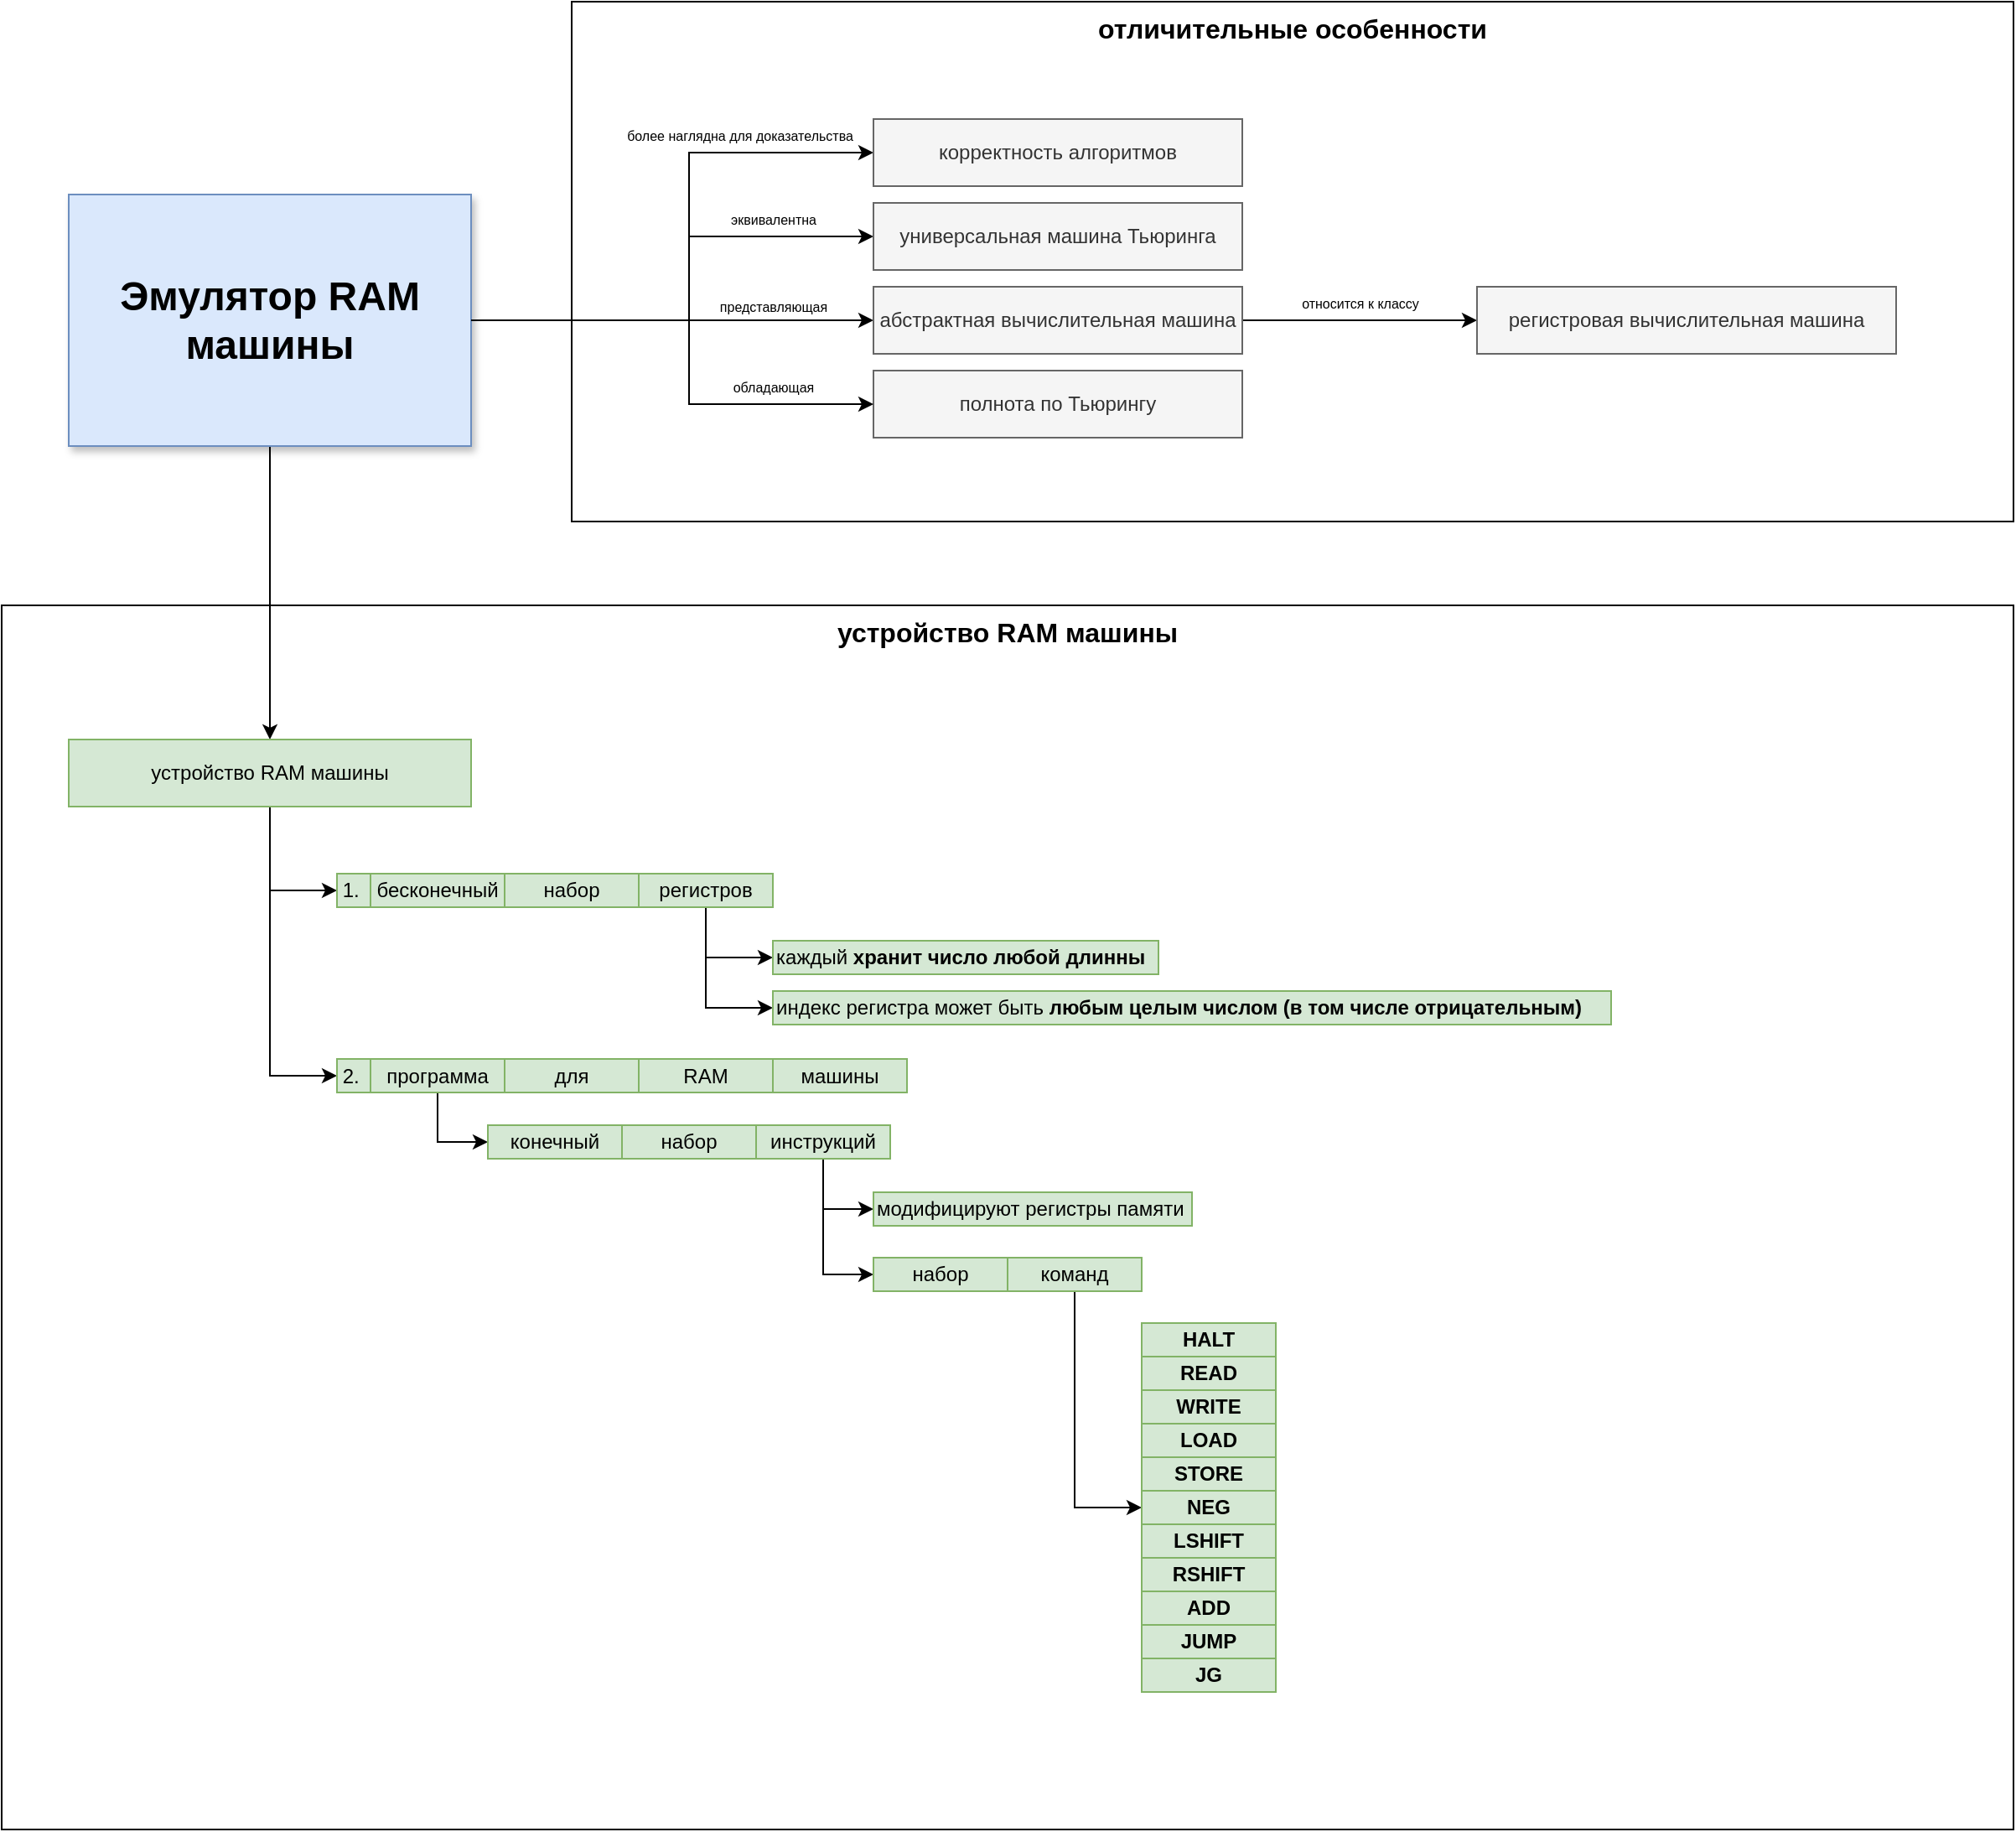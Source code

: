 <mxfile version="10.7.1" type="github"><diagram id="TL13Gb9PfeegHTlHoTay" name="Page-1"><mxGraphModel dx="2182" dy="1855" grid="1" gridSize="10" guides="1" tooltips="1" connect="1" arrows="1" fold="1" page="1" pageScale="1" pageWidth="850" pageHeight="1100" math="0" shadow="0"><root><mxCell id="0"/><mxCell id="1" parent="0"/><mxCell id="TcY-1bfJsG19sdUaslf9-46" value="устройство RAM машины" style="rounded=0;whiteSpace=wrap;html=1;fontSize=16;align=center;verticalAlign=top;fontStyle=1" parent="1" vertex="1"><mxGeometry x="-240" y="180" width="1200" height="730" as="geometry"/></mxCell><mxCell id="TcY-1bfJsG19sdUaslf9-16" value="&lt;font style=&quot;font-size: 16px;&quot;&gt;отличительные особенности&lt;/font&gt;" style="rounded=0;whiteSpace=wrap;html=1;fontSize=16;align=center;verticalAlign=top;fontStyle=1" parent="1" vertex="1"><mxGeometry x="100" y="-180" width="860" height="310" as="geometry"/></mxCell><mxCell id="WtQADtsIarEoGKJ6PkpB-6" style="edgeStyle=orthogonalEdgeStyle;rounded=0;orthogonalLoop=1;jettySize=auto;html=1;exitX=1;exitY=0.5;exitDx=0;exitDy=0;entryX=0;entryY=0.5;entryDx=0;entryDy=0;" parent="1" source="WtQADtsIarEoGKJ6PkpB-1" target="WtQADtsIarEoGKJ6PkpB-5" edge="1"><mxGeometry relative="1" as="geometry"/></mxCell><mxCell id="WtQADtsIarEoGKJ6PkpB-10" value="&lt;font style=&quot;font-size: 8px&quot;&gt;представляющая&lt;/font&gt;" style="text;html=1;resizable=0;points=[];align=center;verticalAlign=middle;labelBackgroundColor=#ffffff;fontSize=14;" parent="WtQADtsIarEoGKJ6PkpB-6" vertex="1" connectable="0"><mxGeometry x="-0.194" y="1" relative="1" as="geometry"><mxPoint x="83" y="-9" as="offset"/></mxGeometry></mxCell><mxCell id="TcY-1bfJsG19sdUaslf9-12" style="edgeStyle=orthogonalEdgeStyle;rounded=0;orthogonalLoop=1;jettySize=auto;html=1;entryX=0;entryY=0.5;entryDx=0;entryDy=0;fontSize=8;" parent="1" source="WtQADtsIarEoGKJ6PkpB-1" target="TcY-1bfJsG19sdUaslf9-11" edge="1"><mxGeometry relative="1" as="geometry"><Array as="points"><mxPoint x="170" y="-90"/></Array></mxGeometry></mxCell><mxCell id="TcY-1bfJsG19sdUaslf9-13" value="более наглядна для доказательства" style="text;html=1;resizable=0;points=[];align=center;verticalAlign=middle;labelBackgroundColor=#ffffff;fontSize=8;" parent="TcY-1bfJsG19sdUaslf9-12" vertex="1" connectable="0"><mxGeometry x="-0.079" y="1" relative="1" as="geometry"><mxPoint x="31" y="-83.5" as="offset"/></mxGeometry></mxCell><mxCell id="TcY-1bfJsG19sdUaslf9-15" style="edgeStyle=orthogonalEdgeStyle;rounded=0;orthogonalLoop=1;jettySize=auto;html=1;entryX=0.5;entryY=0;entryDx=0;entryDy=0;fontSize=12;" parent="1" source="WtQADtsIarEoGKJ6PkpB-1" target="TcY-1bfJsG19sdUaslf9-14" edge="1"><mxGeometry relative="1" as="geometry"/></mxCell><mxCell id="WtQADtsIarEoGKJ6PkpB-1" value="Эмулятор RAM машины" style="text;strokeColor=#6c8ebf;fillColor=#dae8fc;align=center;verticalAlign=middle;rounded=0;fontStyle=1;fontSize=24;shadow=1;glass=0;comic=0;labelBorderColor=none;labelBackgroundColor=none;fontColor=#000000;whiteSpace=wrap;html=1;" parent="1" vertex="1"><mxGeometry x="-200" y="-65" width="240" height="150" as="geometry"/></mxCell><UserObject label="полнота по Тьюрингу" link="https://ru.wikipedia.org/wiki/%D0%9F%D0%BE%D0%BB%D0%BD%D0%BE%D1%82%D0%B0_%D0%BF%D0%BE_%D0%A2%D1%8C%D1%8E%D1%80%D0%B8%D0%BD%D0%B3%D1%83" id="WtQADtsIarEoGKJ6PkpB-2"><mxCell style="text;html=1;strokeColor=#666666;fillColor=#f5f5f5;align=center;verticalAlign=middle;whiteSpace=wrap;rounded=0;fontColor=#333333;shadow=0;comic=0;" parent="1" vertex="1"><mxGeometry x="280" y="40" width="220" height="40" as="geometry"/></mxCell></UserObject><mxCell id="WtQADtsIarEoGKJ6PkpB-7" style="edgeStyle=orthogonalEdgeStyle;rounded=0;orthogonalLoop=1;jettySize=auto;html=1;entryX=0;entryY=0.5;entryDx=0;entryDy=0;" parent="1" target="WtQADtsIarEoGKJ6PkpB-2" edge="1"><mxGeometry relative="1" as="geometry"><mxPoint x="170" y="10" as="sourcePoint"/><Array as="points"><mxPoint x="170" y="60"/></Array></mxGeometry></mxCell><mxCell id="WtQADtsIarEoGKJ6PkpB-8" value="обладающая" style="text;html=1;resizable=0;points=[];align=center;verticalAlign=middle;labelBackgroundColor=#ffffff;fontSize=8;" parent="WtQADtsIarEoGKJ6PkpB-7" vertex="1" connectable="0"><mxGeometry x="-0.366" relative="1" as="geometry"><mxPoint x="49" y="-10" as="offset"/></mxGeometry></mxCell><mxCell id="TcY-1bfJsG19sdUaslf9-2" style="edgeStyle=orthogonalEdgeStyle;rounded=0;orthogonalLoop=1;jettySize=auto;html=1;exitX=1;exitY=0.5;exitDx=0;exitDy=0;entryX=0;entryY=0.5;entryDx=0;entryDy=0;fontSize=8;" parent="1" source="WtQADtsIarEoGKJ6PkpB-5" target="TcY-1bfJsG19sdUaslf9-1" edge="1"><mxGeometry relative="1" as="geometry"/></mxCell><mxCell id="TcY-1bfJsG19sdUaslf9-3" value="относится к классу" style="text;html=1;resizable=0;points=[];align=center;verticalAlign=middle;labelBackgroundColor=#ffffff;fontSize=8;" parent="TcY-1bfJsG19sdUaslf9-2" vertex="1" connectable="0"><mxGeometry x="-0.15" relative="1" as="geometry"><mxPoint x="10.5" y="-10" as="offset"/></mxGeometry></mxCell><mxCell id="TcY-1bfJsG19sdUaslf9-5" style="edgeStyle=orthogonalEdgeStyle;rounded=0;orthogonalLoop=1;jettySize=auto;html=1;entryX=0;entryY=0.5;entryDx=0;entryDy=0;fontSize=18;exitX=1;exitY=0.5;exitDx=0;exitDy=0;" parent="1" source="WtQADtsIarEoGKJ6PkpB-1" target="TcY-1bfJsG19sdUaslf9-4" edge="1"><mxGeometry relative="1" as="geometry"><Array as="points"><mxPoint x="170" y="-40"/></Array></mxGeometry></mxCell><mxCell id="TcY-1bfJsG19sdUaslf9-6" value="эквивалентна" style="text;html=1;resizable=0;points=[];align=center;verticalAlign=middle;labelBackgroundColor=#ffffff;fontSize=8;" parent="TcY-1bfJsG19sdUaslf9-5" vertex="1" connectable="0"><mxGeometry x="-0.474" y="2" relative="1" as="geometry"><mxPoint x="103.5" y="-58" as="offset"/></mxGeometry></mxCell><mxCell id="WtQADtsIarEoGKJ6PkpB-5" value="абстрактная вычислительная машина" style="text;html=1;strokeColor=#666666;fillColor=#f5f5f5;align=center;verticalAlign=middle;whiteSpace=wrap;rounded=0;fontColor=#333333;" parent="1" vertex="1"><mxGeometry x="280" y="-10" width="220" height="40" as="geometry"/></mxCell><mxCell id="TcY-1bfJsG19sdUaslf9-1" value="регистровая вычислительная машина" style="text;html=1;strokeColor=#666666;fillColor=#f5f5f5;align=center;verticalAlign=middle;whiteSpace=wrap;rounded=0;fontColor=#333333;" parent="1" vertex="1"><mxGeometry x="640" y="-10" width="250" height="40" as="geometry"/></mxCell><mxCell id="TcY-1bfJsG19sdUaslf9-4" value="универсальная машина Тьюринга" style="text;html=1;strokeColor=#666666;fillColor=#f5f5f5;align=center;verticalAlign=middle;whiteSpace=wrap;rounded=0;fontColor=#333333;" parent="1" vertex="1"><mxGeometry x="280" y="-60" width="220" height="40" as="geometry"/></mxCell><mxCell id="TcY-1bfJsG19sdUaslf9-11" value="корректность алгоритмов" style="text;html=1;strokeColor=#666666;fillColor=#f5f5f5;align=center;verticalAlign=middle;whiteSpace=wrap;rounded=0;fontColor=#333333;" parent="1" vertex="1"><mxGeometry x="280" y="-110" width="220" height="40" as="geometry"/></mxCell><mxCell id="TcY-1bfJsG19sdUaslf9-22" style="edgeStyle=orthogonalEdgeStyle;rounded=0;orthogonalLoop=1;jettySize=auto;html=1;exitX=0.5;exitY=1;exitDx=0;exitDy=0;entryX=0;entryY=0.5;entryDx=0;entryDy=0;fontSize=12;" parent="1" source="TcY-1bfJsG19sdUaslf9-14" target="TcY-1bfJsG19sdUaslf9-19" edge="1"><mxGeometry relative="1" as="geometry"/></mxCell><mxCell id="TcY-1bfJsG19sdUaslf9-34" style="edgeStyle=orthogonalEdgeStyle;rounded=0;orthogonalLoop=1;jettySize=auto;html=1;exitX=0.5;exitY=1;exitDx=0;exitDy=0;entryX=0;entryY=0.5;entryDx=0;entryDy=0;fontSize=12;" parent="1" source="TcY-1bfJsG19sdUaslf9-14" target="TcY-1bfJsG19sdUaslf9-29" edge="1"><mxGeometry relative="1" as="geometry"/></mxCell><mxCell id="TcY-1bfJsG19sdUaslf9-14" value="устройство RAM машины" style="text;html=1;strokeColor=#82b366;fillColor=#d5e8d4;align=center;verticalAlign=middle;whiteSpace=wrap;rounded=0;fontSize=12;" parent="1" vertex="1"><mxGeometry x="-200" y="260" width="240" height="40" as="geometry"/></mxCell><mxCell id="TcY-1bfJsG19sdUaslf9-19" value="1.&amp;nbsp;" style="text;html=1;strokeColor=#82b366;fillColor=#d5e8d4;align=center;verticalAlign=middle;whiteSpace=wrap;rounded=0;fontSize=12;" parent="1" vertex="1"><mxGeometry x="-40" y="340" width="20" height="20" as="geometry"/></mxCell><mxCell id="TcY-1bfJsG19sdUaslf9-20" value="набор" style="text;html=1;strokeColor=#82b366;fillColor=#d5e8d4;align=center;verticalAlign=middle;whiteSpace=wrap;rounded=0;fontSize=12;" parent="1" vertex="1"><mxGeometry x="60" y="340" width="80" height="20" as="geometry"/></mxCell><mxCell id="TcY-1bfJsG19sdUaslf9-24" style="edgeStyle=orthogonalEdgeStyle;rounded=0;orthogonalLoop=1;jettySize=auto;html=1;exitX=0.5;exitY=1;exitDx=0;exitDy=0;entryX=0;entryY=0.5;entryDx=0;entryDy=0;fontSize=12;" parent="1" source="TcY-1bfJsG19sdUaslf9-21" target="TcY-1bfJsG19sdUaslf9-23" edge="1"><mxGeometry relative="1" as="geometry"/></mxCell><mxCell id="TcY-1bfJsG19sdUaslf9-26" style="edgeStyle=orthogonalEdgeStyle;rounded=0;orthogonalLoop=1;jettySize=auto;html=1;exitX=0.5;exitY=1;exitDx=0;exitDy=0;entryX=0;entryY=0.5;entryDx=0;entryDy=0;fontSize=12;" parent="1" source="TcY-1bfJsG19sdUaslf9-21" target="TcY-1bfJsG19sdUaslf9-25" edge="1"><mxGeometry relative="1" as="geometry"/></mxCell><mxCell id="TcY-1bfJsG19sdUaslf9-21" value="регистров" style="text;html=1;strokeColor=#82b366;fillColor=#d5e8d4;align=center;verticalAlign=middle;whiteSpace=wrap;rounded=0;fontSize=12;" parent="1" vertex="1"><mxGeometry x="140" y="340" width="80" height="20" as="geometry"/></mxCell><mxCell id="TcY-1bfJsG19sdUaslf9-23" value="каждый &lt;b&gt;хранит число любой длинны&lt;/b&gt;" style="text;html=1;strokeColor=#82b366;fillColor=#d5e8d4;align=left;verticalAlign=middle;whiteSpace=wrap;rounded=0;fontSize=12;" parent="1" vertex="1"><mxGeometry x="220" y="380" width="230" height="20" as="geometry"/></mxCell><mxCell id="TcY-1bfJsG19sdUaslf9-25" value="индекс регистра может быть &lt;b&gt;любым целым числом (в том числе отрицательным)&lt;/b&gt;&lt;br&gt;" style="text;html=1;strokeColor=#82b366;fillColor=#d5e8d4;align=left;verticalAlign=middle;whiteSpace=wrap;rounded=0;fontSize=12;" parent="1" vertex="1"><mxGeometry x="220" y="410" width="500" height="20" as="geometry"/></mxCell><mxCell id="TcY-1bfJsG19sdUaslf9-27" value="бесконечный" style="text;html=1;strokeColor=#82b366;fillColor=#d5e8d4;align=center;verticalAlign=middle;whiteSpace=wrap;rounded=0;fontSize=12;" parent="1" vertex="1"><mxGeometry x="-20" y="340" width="80" height="20" as="geometry"/></mxCell><mxCell id="TcY-1bfJsG19sdUaslf9-29" value="2.&amp;nbsp;" style="text;html=1;strokeColor=#82b366;fillColor=#d5e8d4;align=center;verticalAlign=middle;whiteSpace=wrap;rounded=0;fontSize=12;" parent="1" vertex="1"><mxGeometry x="-40" y="450.5" width="20" height="20" as="geometry"/></mxCell><mxCell id="TcY-1bfJsG19sdUaslf9-39" style="edgeStyle=orthogonalEdgeStyle;rounded=0;orthogonalLoop=1;jettySize=auto;html=1;exitX=0.5;exitY=1;exitDx=0;exitDy=0;entryX=0;entryY=0.5;entryDx=0;entryDy=0;fontSize=12;" parent="1" source="TcY-1bfJsG19sdUaslf9-30" target="TcY-1bfJsG19sdUaslf9-35" edge="1"><mxGeometry relative="1" as="geometry"><Array as="points"><mxPoint x="20" y="500.5"/></Array></mxGeometry></mxCell><mxCell id="TcY-1bfJsG19sdUaslf9-30" value="программа" style="text;html=1;strokeColor=#82b366;fillColor=#d5e8d4;align=center;verticalAlign=middle;whiteSpace=wrap;rounded=0;fontSize=12;" parent="1" vertex="1"><mxGeometry x="-20" y="450.5" width="80" height="20" as="geometry"/></mxCell><mxCell id="TcY-1bfJsG19sdUaslf9-31" value="для" style="text;html=1;strokeColor=#82b366;fillColor=#d5e8d4;align=center;verticalAlign=middle;whiteSpace=wrap;rounded=0;fontSize=12;" parent="1" vertex="1"><mxGeometry x="60" y="450.5" width="80" height="20" as="geometry"/></mxCell><mxCell id="TcY-1bfJsG19sdUaslf9-32" value="RAM" style="text;html=1;strokeColor=#82b366;fillColor=#d5e8d4;align=center;verticalAlign=middle;whiteSpace=wrap;rounded=0;fontSize=12;" parent="1" vertex="1"><mxGeometry x="140" y="450.5" width="80" height="20" as="geometry"/></mxCell><mxCell id="TcY-1bfJsG19sdUaslf9-33" value="машины" style="text;html=1;strokeColor=#82b366;fillColor=#d5e8d4;align=center;verticalAlign=middle;whiteSpace=wrap;rounded=0;fontSize=12;" parent="1" vertex="1"><mxGeometry x="220" y="450.5" width="80" height="20" as="geometry"/></mxCell><mxCell id="TcY-1bfJsG19sdUaslf9-35" value="конечный" style="text;html=1;strokeColor=#82b366;fillColor=#d5e8d4;align=center;verticalAlign=middle;whiteSpace=wrap;rounded=0;fontSize=12;" parent="1" vertex="1"><mxGeometry x="50" y="490" width="80" height="20" as="geometry"/></mxCell><mxCell id="TcY-1bfJsG19sdUaslf9-36" value="набор" style="text;html=1;strokeColor=#82b366;fillColor=#d5e8d4;align=center;verticalAlign=middle;whiteSpace=wrap;rounded=0;fontSize=12;" parent="1" vertex="1"><mxGeometry x="130" y="490" width="80" height="20" as="geometry"/></mxCell><mxCell id="TcY-1bfJsG19sdUaslf9-44" style="edgeStyle=orthogonalEdgeStyle;rounded=0;orthogonalLoop=1;jettySize=auto;html=1;exitX=0.5;exitY=1;exitDx=0;exitDy=0;entryX=0;entryY=0.5;entryDx=0;entryDy=0;fontSize=12;" parent="1" source="TcY-1bfJsG19sdUaslf9-37" target="TcY-1bfJsG19sdUaslf9-40" edge="1"><mxGeometry relative="1" as="geometry"/></mxCell><mxCell id="TcY-1bfJsG19sdUaslf9-45" style="edgeStyle=orthogonalEdgeStyle;rounded=0;orthogonalLoop=1;jettySize=auto;html=1;exitX=0.5;exitY=1;exitDx=0;exitDy=0;entryX=0;entryY=0.5;entryDx=0;entryDy=0;fontSize=12;" parent="1" source="TcY-1bfJsG19sdUaslf9-37" target="TcY-1bfJsG19sdUaslf9-42" edge="1"><mxGeometry relative="1" as="geometry"/></mxCell><mxCell id="TcY-1bfJsG19sdUaslf9-37" value="инструкций" style="text;html=1;strokeColor=#82b366;fillColor=#d5e8d4;align=center;verticalAlign=middle;whiteSpace=wrap;rounded=0;fontSize=12;" parent="1" vertex="1"><mxGeometry x="210" y="490" width="80" height="20" as="geometry"/></mxCell><mxCell id="TcY-1bfJsG19sdUaslf9-40" value="модифицируют регистры памяти&lt;br&gt;" style="text;html=1;strokeColor=#82b366;fillColor=#d5e8d4;align=left;verticalAlign=middle;whiteSpace=wrap;rounded=0;fontSize=12;" parent="1" vertex="1"><mxGeometry x="280" y="530" width="190" height="20" as="geometry"/></mxCell><mxCell id="TcY-1bfJsG19sdUaslf9-42" value="набор" style="text;html=1;strokeColor=#82b366;fillColor=#d5e8d4;align=center;verticalAlign=middle;whiteSpace=wrap;rounded=0;fontSize=12;" parent="1" vertex="1"><mxGeometry x="280" y="569" width="80" height="20" as="geometry"/></mxCell><mxCell id="y4SqhuQLcIc9OOJnVPd5-13" style="edgeStyle=orthogonalEdgeStyle;rounded=0;orthogonalLoop=1;jettySize=auto;html=1;exitX=0.5;exitY=1;exitDx=0;exitDy=0;entryX=0;entryY=0.5;entryDx=0;entryDy=0;" edge="1" parent="1" source="TcY-1bfJsG19sdUaslf9-43" target="y4SqhuQLcIc9OOJnVPd5-7"><mxGeometry relative="1" as="geometry"/></mxCell><mxCell id="TcY-1bfJsG19sdUaslf9-43" value="команд" style="text;html=1;strokeColor=#82b366;fillColor=#d5e8d4;align=center;verticalAlign=middle;whiteSpace=wrap;rounded=0;fontSize=12;" parent="1" vertex="1"><mxGeometry x="360" y="569" width="80" height="20" as="geometry"/></mxCell><mxCell id="y4SqhuQLcIc9OOJnVPd5-1" value="&lt;b&gt;HALT&lt;/b&gt;" style="text;html=1;strokeColor=#82b366;fillColor=#d5e8d4;align=center;verticalAlign=middle;whiteSpace=wrap;rounded=0;fontSize=12;" vertex="1" parent="1"><mxGeometry x="440" y="608" width="80" height="20" as="geometry"/></mxCell><mxCell id="y4SqhuQLcIc9OOJnVPd5-2" value="&lt;b&gt;READ&lt;/b&gt;" style="text;html=1;strokeColor=#82b366;fillColor=#d5e8d4;align=center;verticalAlign=middle;whiteSpace=wrap;rounded=0;fontSize=12;" vertex="1" parent="1"><mxGeometry x="440" y="628" width="80" height="20" as="geometry"/></mxCell><mxCell id="y4SqhuQLcIc9OOJnVPd5-3" value="&lt;b&gt;WRITE&lt;/b&gt;" style="text;html=1;strokeColor=#82b366;fillColor=#d5e8d4;align=center;verticalAlign=middle;whiteSpace=wrap;rounded=0;fontSize=12;" vertex="1" parent="1"><mxGeometry x="440" y="648" width="80" height="20" as="geometry"/></mxCell><mxCell id="y4SqhuQLcIc9OOJnVPd5-4" value="&lt;b&gt;LOAD&lt;/b&gt;" style="text;html=1;strokeColor=#82b366;fillColor=#d5e8d4;align=center;verticalAlign=middle;whiteSpace=wrap;rounded=0;fontSize=12;" vertex="1" parent="1"><mxGeometry x="440" y="668" width="80" height="20" as="geometry"/></mxCell><mxCell id="y4SqhuQLcIc9OOJnVPd5-5" value="&lt;b&gt;STORE&lt;/b&gt;" style="text;html=1;strokeColor=#82b366;fillColor=#d5e8d4;align=center;verticalAlign=middle;whiteSpace=wrap;rounded=0;fontSize=12;" vertex="1" parent="1"><mxGeometry x="440" y="688" width="80" height="20" as="geometry"/></mxCell><mxCell id="y4SqhuQLcIc9OOJnVPd5-7" value="&lt;b&gt;NEG&lt;/b&gt;" style="text;html=1;strokeColor=#82b366;fillColor=#d5e8d4;align=center;verticalAlign=middle;whiteSpace=wrap;rounded=0;fontSize=12;" vertex="1" parent="1"><mxGeometry x="440" y="708" width="80" height="20" as="geometry"/></mxCell><mxCell id="y4SqhuQLcIc9OOJnVPd5-8" value="&lt;b&gt;LSHIFT&lt;/b&gt;" style="text;html=1;strokeColor=#82b366;fillColor=#d5e8d4;align=center;verticalAlign=middle;whiteSpace=wrap;rounded=0;fontSize=12;" vertex="1" parent="1"><mxGeometry x="440" y="728" width="80" height="20" as="geometry"/></mxCell><mxCell id="y4SqhuQLcIc9OOJnVPd5-9" value="&lt;b&gt;RSHIFT&lt;/b&gt;" style="text;html=1;strokeColor=#82b366;fillColor=#d5e8d4;align=center;verticalAlign=middle;whiteSpace=wrap;rounded=0;fontSize=12;" vertex="1" parent="1"><mxGeometry x="440" y="748" width="80" height="20" as="geometry"/></mxCell><mxCell id="y4SqhuQLcIc9OOJnVPd5-10" value="&lt;b&gt;ADD&lt;/b&gt;" style="text;html=1;strokeColor=#82b366;fillColor=#d5e8d4;align=center;verticalAlign=middle;whiteSpace=wrap;rounded=0;fontSize=12;" vertex="1" parent="1"><mxGeometry x="440" y="768" width="80" height="20" as="geometry"/></mxCell><mxCell id="y4SqhuQLcIc9OOJnVPd5-11" value="&lt;b&gt;JUMP&lt;/b&gt;" style="text;html=1;strokeColor=#82b366;fillColor=#d5e8d4;align=center;verticalAlign=middle;whiteSpace=wrap;rounded=0;fontSize=12;" vertex="1" parent="1"><mxGeometry x="440" y="788" width="80" height="20" as="geometry"/></mxCell><mxCell id="y4SqhuQLcIc9OOJnVPd5-12" value="&lt;b&gt;JG&lt;/b&gt;" style="text;html=1;strokeColor=#82b366;fillColor=#d5e8d4;align=center;verticalAlign=middle;whiteSpace=wrap;rounded=0;fontSize=12;" vertex="1" parent="1"><mxGeometry x="440" y="808" width="80" height="20" as="geometry"/></mxCell></root></mxGraphModel></diagram></mxfile>